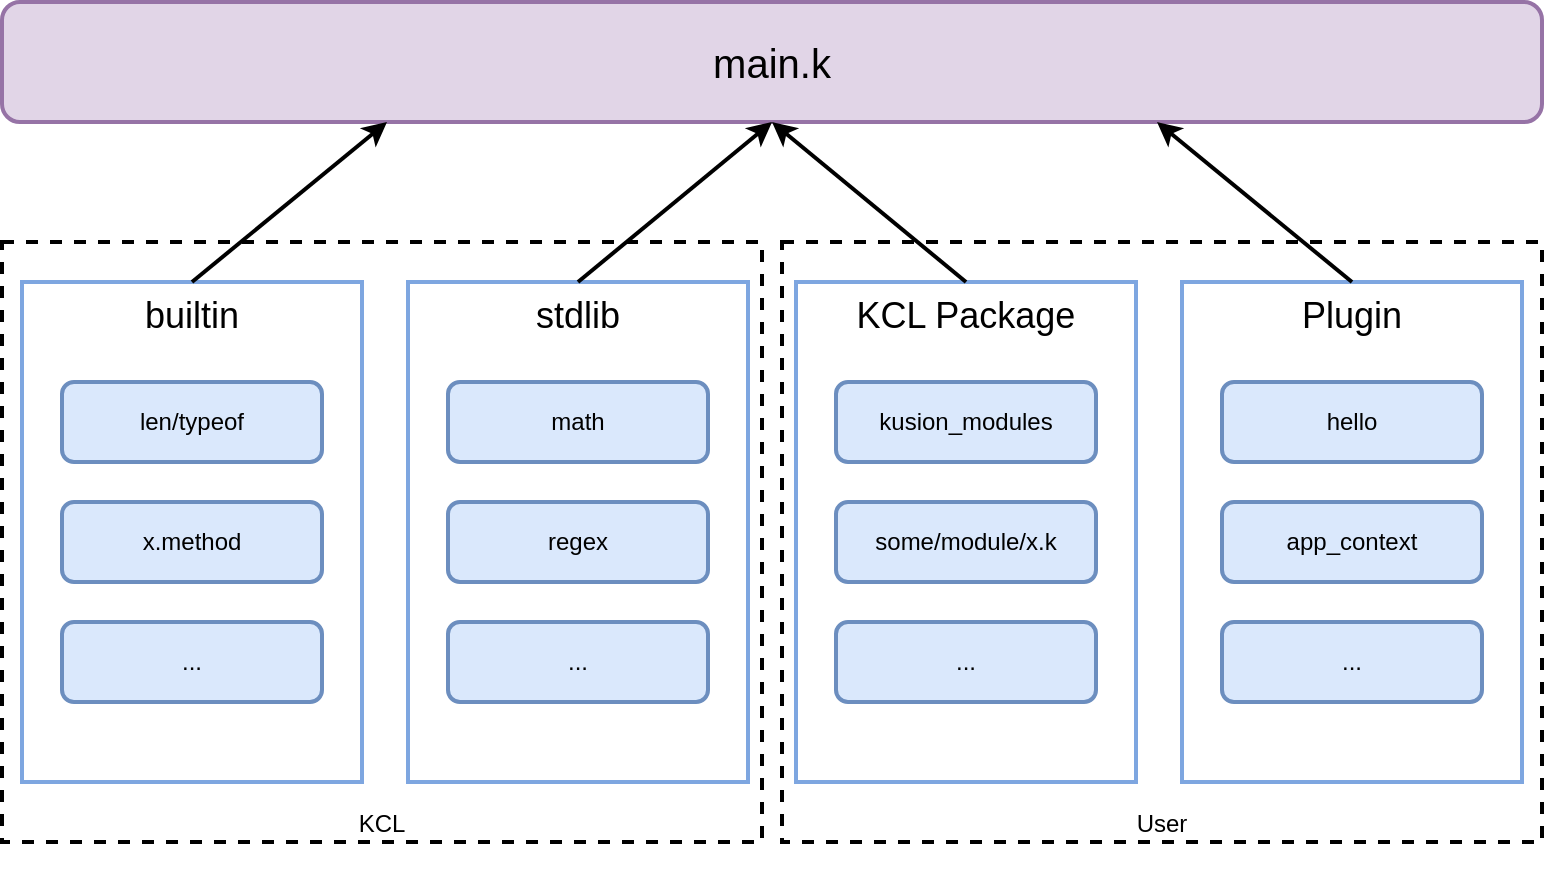 <mxfile version="14.9.6" type="device"><diagram id="B8-tpyZa-beBFCcC5AaC" name="第 1 页"><mxGraphModel dx="1719" dy="672" grid="1" gridSize="10" guides="1" tooltips="1" connect="1" arrows="1" fold="1" page="1" pageScale="1" pageWidth="827" pageHeight="1169" math="0" shadow="0"><root><mxCell id="0"/><mxCell id="1" parent="0"/><mxCell id="vpF4jjru3GE1SM9qKXv0-21" value="User" style="rounded=0;whiteSpace=wrap;html=1;strokeWidth=2;verticalAlign=bottom;dashed=1;" vertex="1" parent="1"><mxGeometry x="160" y="240" width="380" height="300" as="geometry"/></mxCell><mxCell id="vpF4jjru3GE1SM9qKXv0-20" value="KCL" style="rounded=0;whiteSpace=wrap;html=1;strokeWidth=2;verticalAlign=bottom;dashed=1;" vertex="1" parent="1"><mxGeometry x="-230" y="240" width="380" height="300" as="geometry"/></mxCell><mxCell id="M3SPfxfsfJXeYGEfHCpx-1" value="&lt;font style=&quot;font-size: 20px&quot;&gt;main.k&lt;/font&gt;" style="rounded=1;whiteSpace=wrap;html=1;strokeWidth=2;fillColor=#e1d5e7;strokeColor=#9673a6;" parent="1" vertex="1"><mxGeometry x="-230" y="120" width="770" height="60" as="geometry"/></mxCell><mxCell id="vpF4jjru3GE1SM9qKXv0-4" value="" style="group" vertex="1" connectable="0" parent="1"><mxGeometry x="-220" y="260" width="170" height="250" as="geometry"/></mxCell><mxCell id="vpF4jjru3GE1SM9qKXv0-3" value="&lt;font style=&quot;font-size: 18px&quot;&gt;builtin&lt;/font&gt;" style="rounded=0;whiteSpace=wrap;html=1;strokeWidth=2;strokeColor=#7EA6E0;verticalAlign=top;" vertex="1" parent="vpF4jjru3GE1SM9qKXv0-4"><mxGeometry width="170" height="250" as="geometry"/></mxCell><mxCell id="rmFlpUaCRtVdIq0S19Xr-1" value="len/typeof" style="rounded=1;whiteSpace=wrap;html=1;strokeWidth=2;fillColor=#dae8fc;strokeColor=#6c8ebf;" parent="vpF4jjru3GE1SM9qKXv0-4" vertex="1"><mxGeometry x="20" y="50" width="130" height="40" as="geometry"/></mxCell><mxCell id="vpF4jjru3GE1SM9qKXv0-1" value="x.method" style="rounded=1;whiteSpace=wrap;html=1;strokeWidth=2;fillColor=#dae8fc;strokeColor=#6c8ebf;" vertex="1" parent="vpF4jjru3GE1SM9qKXv0-4"><mxGeometry x="20" y="110" width="130" height="40" as="geometry"/></mxCell><mxCell id="vpF4jjru3GE1SM9qKXv0-2" value="..." style="rounded=1;whiteSpace=wrap;html=1;strokeWidth=2;fillColor=#dae8fc;strokeColor=#6c8ebf;" vertex="1" parent="vpF4jjru3GE1SM9qKXv0-4"><mxGeometry x="20" y="170" width="130" height="40" as="geometry"/></mxCell><mxCell id="vpF4jjru3GE1SM9qKXv0-5" value="" style="group" vertex="1" connectable="0" parent="1"><mxGeometry x="-27" y="260" width="187" height="300" as="geometry"/></mxCell><mxCell id="vpF4jjru3GE1SM9qKXv0-6" value="&lt;font style=&quot;font-size: 18px&quot;&gt;stdlib&lt;/font&gt;" style="rounded=0;whiteSpace=wrap;html=1;strokeWidth=2;strokeColor=#7EA6E0;verticalAlign=top;" vertex="1" parent="vpF4jjru3GE1SM9qKXv0-5"><mxGeometry width="170" height="250" as="geometry"/></mxCell><mxCell id="vpF4jjru3GE1SM9qKXv0-7" value="math" style="rounded=1;whiteSpace=wrap;html=1;strokeWidth=2;fillColor=#dae8fc;strokeColor=#6c8ebf;" vertex="1" parent="vpF4jjru3GE1SM9qKXv0-5"><mxGeometry x="20" y="50" width="130" height="40" as="geometry"/></mxCell><mxCell id="vpF4jjru3GE1SM9qKXv0-8" value="regex" style="rounded=1;whiteSpace=wrap;html=1;strokeWidth=2;fillColor=#dae8fc;strokeColor=#6c8ebf;" vertex="1" parent="vpF4jjru3GE1SM9qKXv0-5"><mxGeometry x="20" y="110" width="130" height="40" as="geometry"/></mxCell><mxCell id="vpF4jjru3GE1SM9qKXv0-9" value="..." style="rounded=1;whiteSpace=wrap;html=1;strokeWidth=2;fillColor=#dae8fc;strokeColor=#6c8ebf;" vertex="1" parent="vpF4jjru3GE1SM9qKXv0-5"><mxGeometry x="20" y="170" width="130" height="40" as="geometry"/></mxCell><mxCell id="vpF4jjru3GE1SM9qKXv0-10" value="" style="group" vertex="1" connectable="0" parent="1"><mxGeometry x="167" y="260" width="170" height="250" as="geometry"/></mxCell><mxCell id="vpF4jjru3GE1SM9qKXv0-11" value="&lt;font style=&quot;font-size: 18px&quot;&gt;KCL Package&lt;/font&gt;" style="rounded=0;whiteSpace=wrap;html=1;strokeWidth=2;strokeColor=#7EA6E0;verticalAlign=top;" vertex="1" parent="vpF4jjru3GE1SM9qKXv0-10"><mxGeometry width="170" height="250" as="geometry"/></mxCell><mxCell id="vpF4jjru3GE1SM9qKXv0-12" value="kusion_modules" style="rounded=1;whiteSpace=wrap;html=1;strokeWidth=2;fillColor=#dae8fc;strokeColor=#6c8ebf;" vertex="1" parent="vpF4jjru3GE1SM9qKXv0-10"><mxGeometry x="20" y="50" width="130" height="40" as="geometry"/></mxCell><mxCell id="vpF4jjru3GE1SM9qKXv0-13" value="some/module/x.k" style="rounded=1;whiteSpace=wrap;html=1;strokeWidth=2;fillColor=#dae8fc;strokeColor=#6c8ebf;" vertex="1" parent="vpF4jjru3GE1SM9qKXv0-10"><mxGeometry x="20" y="110" width="130" height="40" as="geometry"/></mxCell><mxCell id="vpF4jjru3GE1SM9qKXv0-14" value="..." style="rounded=1;whiteSpace=wrap;html=1;strokeWidth=2;fillColor=#dae8fc;strokeColor=#6c8ebf;" vertex="1" parent="vpF4jjru3GE1SM9qKXv0-10"><mxGeometry x="20" y="170" width="130" height="40" as="geometry"/></mxCell><mxCell id="vpF4jjru3GE1SM9qKXv0-15" value="" style="group" vertex="1" connectable="0" parent="1"><mxGeometry x="360" y="260" width="170" height="250" as="geometry"/></mxCell><mxCell id="vpF4jjru3GE1SM9qKXv0-16" value="&lt;font style=&quot;font-size: 18px&quot;&gt;Plugin&lt;/font&gt;" style="rounded=0;whiteSpace=wrap;html=1;strokeWidth=2;strokeColor=#7EA6E0;verticalAlign=top;" vertex="1" parent="vpF4jjru3GE1SM9qKXv0-15"><mxGeometry width="170" height="250" as="geometry"/></mxCell><mxCell id="vpF4jjru3GE1SM9qKXv0-17" value="hello" style="rounded=1;whiteSpace=wrap;html=1;strokeWidth=2;fillColor=#dae8fc;strokeColor=#6c8ebf;" vertex="1" parent="vpF4jjru3GE1SM9qKXv0-15"><mxGeometry x="20" y="50" width="130" height="40" as="geometry"/></mxCell><mxCell id="vpF4jjru3GE1SM9qKXv0-18" value="app_context" style="rounded=1;whiteSpace=wrap;html=1;strokeWidth=2;fillColor=#dae8fc;strokeColor=#6c8ebf;" vertex="1" parent="vpF4jjru3GE1SM9qKXv0-15"><mxGeometry x="20" y="110" width="130" height="40" as="geometry"/></mxCell><mxCell id="vpF4jjru3GE1SM9qKXv0-19" value="..." style="rounded=1;whiteSpace=wrap;html=1;strokeWidth=2;fillColor=#dae8fc;strokeColor=#6c8ebf;" vertex="1" parent="vpF4jjru3GE1SM9qKXv0-15"><mxGeometry x="20" y="170" width="130" height="40" as="geometry"/></mxCell><mxCell id="vpF4jjru3GE1SM9qKXv0-22" value="" style="endArrow=classic;html=1;strokeWidth=2;exitX=0.5;exitY=0;exitDx=0;exitDy=0;entryX=0.25;entryY=1;entryDx=0;entryDy=0;" edge="1" parent="1" source="vpF4jjru3GE1SM9qKXv0-3" target="M3SPfxfsfJXeYGEfHCpx-1"><mxGeometry width="50" height="50" relative="1" as="geometry"><mxPoint y="80" as="sourcePoint"/><mxPoint x="250" y="90" as="targetPoint"/></mxGeometry></mxCell><mxCell id="vpF4jjru3GE1SM9qKXv0-23" value="" style="endArrow=classic;html=1;strokeWidth=2;exitX=0.5;exitY=0;exitDx=0;exitDy=0;entryX=0.5;entryY=1;entryDx=0;entryDy=0;" edge="1" parent="1" source="vpF4jjru3GE1SM9qKXv0-6" target="M3SPfxfsfJXeYGEfHCpx-1"><mxGeometry width="50" height="50" relative="1" as="geometry"><mxPoint x="10" y="90" as="sourcePoint"/><mxPoint x="260" y="100" as="targetPoint"/></mxGeometry></mxCell><mxCell id="vpF4jjru3GE1SM9qKXv0-24" value="" style="endArrow=classic;html=1;strokeWidth=2;entryX=0.5;entryY=1;entryDx=0;entryDy=0;exitX=0.5;exitY=0;exitDx=0;exitDy=0;" edge="1" parent="1" source="vpF4jjru3GE1SM9qKXv0-11" target="M3SPfxfsfJXeYGEfHCpx-1"><mxGeometry width="50" height="50" relative="1" as="geometry"><mxPoint x="20" y="100" as="sourcePoint"/><mxPoint x="270" y="110" as="targetPoint"/></mxGeometry></mxCell><mxCell id="vpF4jjru3GE1SM9qKXv0-25" value="" style="endArrow=classic;html=1;strokeWidth=2;exitX=0.5;exitY=0;exitDx=0;exitDy=0;entryX=0.75;entryY=1;entryDx=0;entryDy=0;" edge="1" parent="1" source="vpF4jjru3GE1SM9qKXv0-16" target="M3SPfxfsfJXeYGEfHCpx-1"><mxGeometry width="50" height="50" relative="1" as="geometry"><mxPoint x="30" y="110" as="sourcePoint"/><mxPoint x="280" y="120" as="targetPoint"/></mxGeometry></mxCell></root></mxGraphModel></diagram></mxfile>